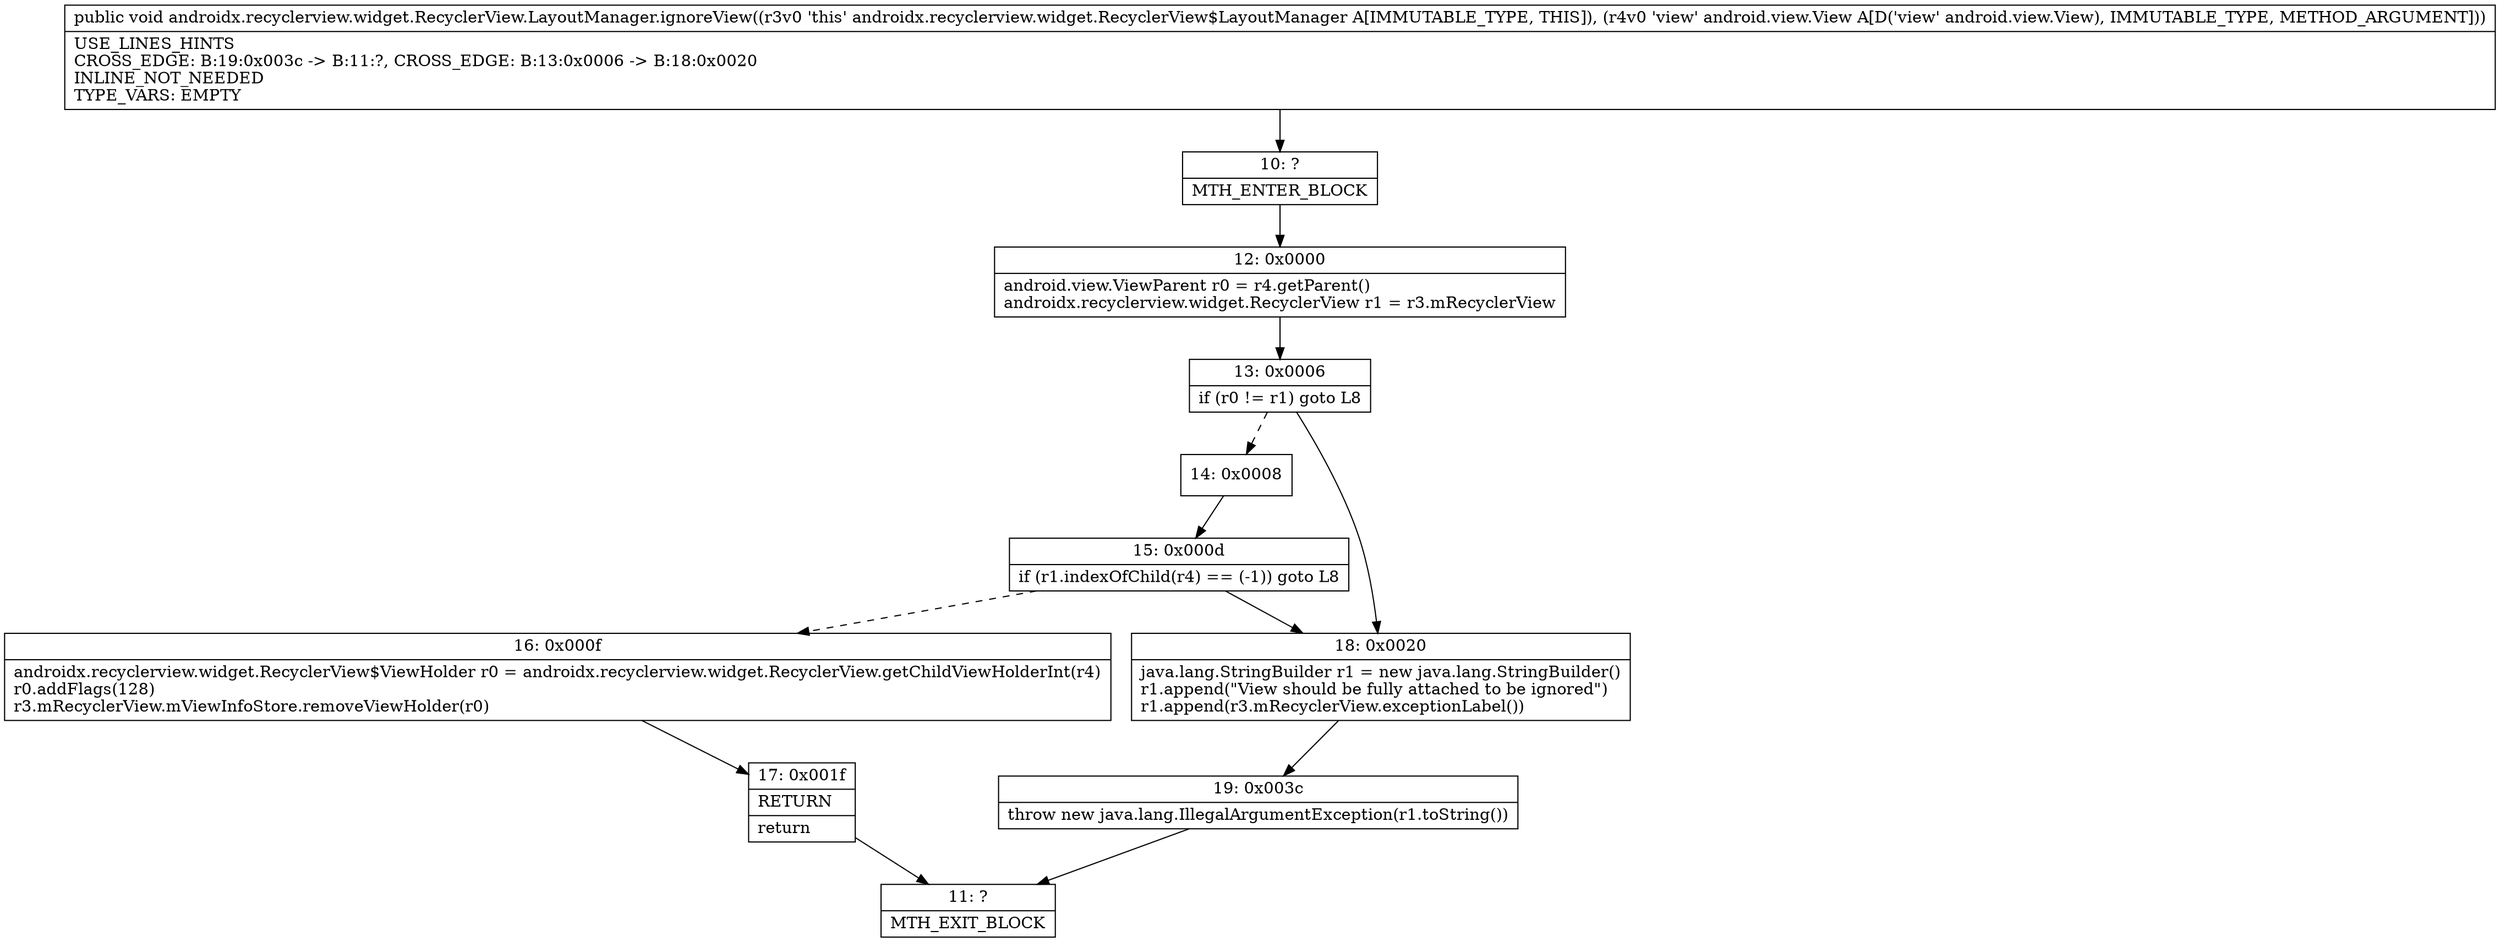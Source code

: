 digraph "CFG forandroidx.recyclerview.widget.RecyclerView.LayoutManager.ignoreView(Landroid\/view\/View;)V" {
Node_10 [shape=record,label="{10\:\ ?|MTH_ENTER_BLOCK\l}"];
Node_12 [shape=record,label="{12\:\ 0x0000|android.view.ViewParent r0 = r4.getParent()\landroidx.recyclerview.widget.RecyclerView r1 = r3.mRecyclerView\l}"];
Node_13 [shape=record,label="{13\:\ 0x0006|if (r0 != r1) goto L8\l}"];
Node_14 [shape=record,label="{14\:\ 0x0008}"];
Node_15 [shape=record,label="{15\:\ 0x000d|if (r1.indexOfChild(r4) == (\-1)) goto L8\l}"];
Node_16 [shape=record,label="{16\:\ 0x000f|androidx.recyclerview.widget.RecyclerView$ViewHolder r0 = androidx.recyclerview.widget.RecyclerView.getChildViewHolderInt(r4)\lr0.addFlags(128)\lr3.mRecyclerView.mViewInfoStore.removeViewHolder(r0)\l}"];
Node_17 [shape=record,label="{17\:\ 0x001f|RETURN\l|return\l}"];
Node_11 [shape=record,label="{11\:\ ?|MTH_EXIT_BLOCK\l}"];
Node_18 [shape=record,label="{18\:\ 0x0020|java.lang.StringBuilder r1 = new java.lang.StringBuilder()\lr1.append(\"View should be fully attached to be ignored\")\lr1.append(r3.mRecyclerView.exceptionLabel())\l}"];
Node_19 [shape=record,label="{19\:\ 0x003c|throw new java.lang.IllegalArgumentException(r1.toString())\l}"];
MethodNode[shape=record,label="{public void androidx.recyclerview.widget.RecyclerView.LayoutManager.ignoreView((r3v0 'this' androidx.recyclerview.widget.RecyclerView$LayoutManager A[IMMUTABLE_TYPE, THIS]), (r4v0 'view' android.view.View A[D('view' android.view.View), IMMUTABLE_TYPE, METHOD_ARGUMENT]))  | USE_LINES_HINTS\lCROSS_EDGE: B:19:0x003c \-\> B:11:?, CROSS_EDGE: B:13:0x0006 \-\> B:18:0x0020\lINLINE_NOT_NEEDED\lTYPE_VARS: EMPTY\l}"];
MethodNode -> Node_10;Node_10 -> Node_12;
Node_12 -> Node_13;
Node_13 -> Node_14[style=dashed];
Node_13 -> Node_18;
Node_14 -> Node_15;
Node_15 -> Node_16[style=dashed];
Node_15 -> Node_18;
Node_16 -> Node_17;
Node_17 -> Node_11;
Node_18 -> Node_19;
Node_19 -> Node_11;
}

